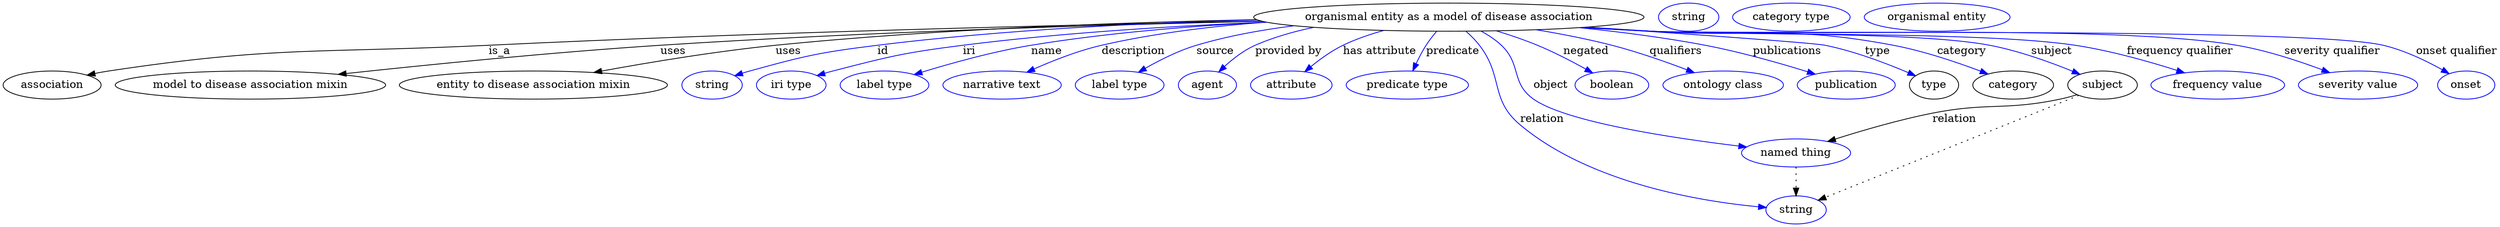 digraph {
	graph [bb="0,0,3178.4,283"];
	node [label="\N"];
	"organismal entity as a model of disease association"	[height=0.5,
		label="organismal entity as a model of disease association",
		pos="1843.4,265",
		width=6.9147];
	association	[height=0.5,
		pos="62.394,178",
		width=1.7332];
	"organismal entity as a model of disease association" -> association	[label=is_a,
		lp="633.39,221.5",
		pos="e,106.73,190.67 1604.3,259.94 1357.6,255.11 961.39,245.52 619.39,229 403.59,218.58 348.03,228.27 134.39,196 128.62,195.13 122.62,\
194.03 116.67,192.81"];
	"model to disease association mixin"	[height=0.5,
		pos="315.39,178",
		width=4.7843];
	"organismal entity as a model of disease association" -> "model to disease association mixin"	[label=uses,
		lp="853.89,221.5",
		pos="e,427.25,191.7 1605.1,259.78 1401.2,255.2 1099.7,246.11 837.39,229 700.1,220.04 542.99,204.24 437.31,192.79"];
	"entity to disease association mixin"	[height=0.5,
		pos="676.39,178",
		width=4.7482];
	"organismal entity as a model of disease association" -> "entity to disease association mixin"	[label=uses,
		lp="1000.9,221.5",
		pos="e,753.27,194.12 1598,261.83 1425.9,258.39 1190.6,249.86 984.39,229 909.34,221.41 824.81,207.28 763.32,195.98"];
	id	[color=blue,
		height=0.5,
		label=string,
		pos="903.39,178",
		width=1.0652];
	"organismal entity as a model of disease association" -> id	[color=blue,
		label=id,
		lp="1121.4,221.5",
		pos="e,932.38,190 1598.8,261.51 1456.9,257.75 1275,249 1114.4,229 1041,219.87 1022.6,215.72 951.39,196 948.28,195.14 945.09,194.18 941.89,\
193.16",
		style=solid];
	iri	[color=blue,
		height=0.5,
		label="iri type",
		pos="1004.4,178",
		width=1.2277];
	"organismal entity as a model of disease association" -> iri	[color=blue,
		label=iri,
		lp="1231.4,221.5",
		pos="e,1037.3,190.2 1610.8,258.57 1494.2,253.9 1350.9,245.2 1223.4,229 1148.8,219.52 1130.2,214.85 1057.4,196 1054,195.13 1050.5,194.16 \
1047.1,193.15",
		style=solid];
	name	[color=blue,
		height=0.5,
		label="label type",
		pos="1123.4,178",
		width=1.5707];
	"organismal entity as a model of disease association" -> name	[color=blue,
		label=name,
		lp="1330.4,221.5",
		pos="e,1161.2,191.46 1610.4,258.59 1516.7,253.84 1408,245.09 1310.4,229 1262.2,221.04 1208.3,205.98 1170.9,194.46",
		style=solid];
	description	[color=blue,
		height=0.5,
		label="narrative text",
		pos="1273.4,178",
		width=2.0943];
	"organismal entity as a model of disease association" -> description	[color=blue,
		label=description,
		lp="1440.9,221.5",
		pos="e,1304.9,194.45 1610.6,258.58 1542.3,253.51 1467.8,244.56 1400.4,229 1370.6,222.13 1338.6,209.5 1314.2,198.66",
		style=solid];
	source	[color=blue,
		height=0.5,
		label="label type",
		pos="1423.4,178",
		width=1.5707];
	"organismal entity as a model of disease association" -> source	[color=blue,
		label=source,
		lp="1545.4,221.5",
		pos="e,1447.3,194.34 1645.7,253.97 1604.1,248.68 1560.9,240.78 1521.4,229 1498.5,222.18 1474.7,210.11 1456.2,199.54",
		style=solid];
	"provided by"	[color=blue,
		height=0.5,
		label=agent,
		pos="1535.4,178",
		width=1.0291];
	"organismal entity as a model of disease association" -> "provided by"	[color=blue,
		label="provided by",
		lp="1638.9,221.5",
		pos="e,1549.8,194.79 1671.3,251.97 1645.5,246.67 1619.8,239.27 1596.4,229 1581.9,222.62 1568,211.77 1557.2,201.81",
		style=solid];
	"has attribute"	[color=blue,
		height=0.5,
		label=attribute,
		pos="1642.4,178",
		width=1.4443];
	"organismal entity as a model of disease association" -> "has attribute"	[color=blue,
		label="has attribute",
		lp="1755.4,221.5",
		pos="e,1659.6,195.09 1760.5,248.02 1742.8,243.11 1724.6,236.86 1708.4,229 1693.7,221.87 1679,211.21 1667.3,201.56",
		style=solid];
	predicate	[color=blue,
		height=0.5,
		label="predicate type",
		pos="1790.4,178",
		width=2.1665];
	"organismal entity as a model of disease association" -> predicate	[color=blue,
		label=predicate,
		lp="1848.4,221.5",
		pos="e,1797.4,196.22 1827.8,246.84 1823.2,241.35 1818.3,235.11 1814.4,229 1809.7,221.62 1805.3,213.17 1801.6,205.34",
		style=solid];
	object	[color=blue,
		height=0.5,
		label="named thing",
		pos="2286.4,91",
		width=1.9318];
	"organismal entity as a model of disease association" -> object	[color=blue,
		label=object,
		lp="1973.4,178",
		pos="e,2223.3,98.659 1884.4,247.16 1893.6,242.19 1902.9,236.13 1910.4,229 1936.3,204.48 1922.3,180.65 1951.4,160 1992.7,130.7 2127.7,\
110.26 2213.2,99.875",
		style=solid];
	relation	[color=blue,
		height=0.5,
		label=string,
		pos="2286.4,18",
		width=1.0652];
	"organismal entity as a model of disease association" -> relation	[color=blue,
		label=relation,
		lp="1962.4,134.5",
		pos="e,2248.5,21.121 1865.4,246.76 1871.4,241.47 1877.5,235.35 1882.4,229 1913.4,188.66 1895.4,159.72 1934.4,127 2023.7,51.969 2164.6,\
29.028 2238.1,22.041",
		style=solid];
	negated	[color=blue,
		height=0.5,
		label=boolean,
		pos="2051.4,178",
		width=1.2999];
	"organismal entity as a model of disease association" -> negated	[color=blue,
		label=negated,
		lp="2018.4,221.5",
		pos="e,2027,193.44 1903.9,247.49 1921.1,242.21 1939.7,235.91 1956.4,229 1977.5,220.26 2000.2,208.42 2018.1,198.46",
		style=solid];
	qualifiers	[color=blue,
		height=0.5,
		label="ontology class",
		pos="2192.4,178",
		width=2.1304];
	"organismal entity as a model of disease association" -> qualifiers	[color=blue,
		label=qualifiers,
		lp="2132.9,221.5",
		pos="e,2155.8,193.95 1955.1,248.88 1986.5,243.64 2020.5,237.02 2051.4,229 2083.6,220.64 2119,208.11 2146.2,197.68",
		style=solid];
	publications	[color=blue,
		height=0.5,
		label=publication,
		pos="2349.4,178",
		width=1.7332];
	"organismal entity as a model of disease association" -> publications	[color=blue,
		label=publications,
		lp="2274.4,221.5",
		pos="e,2310,192.03 2009.7,251.58 2061.4,246.28 2118.5,238.95 2170.4,229 2215,220.44 2264.7,206.18 2300.4,195.07",
		style=solid];
	type	[height=0.5,
		pos="2461.4,178",
		width=0.86659];
	"organismal entity as a model of disease association" -> type	[color=blue,
		label=type,
		lp="2389.4,221.5",
		pos="e,2437.9,189.86 2018.8,252.22 2149.3,243.29 2307.3,232.05 2322.4,229 2360,221.43 2401,205.67 2428.7,193.85",
		style=solid];
	category	[height=0.5,
		pos="2562.4,178",
		width=1.4263];
	"organismal entity as a model of disease association" -> category	[color=blue,
		label=category,
		lp="2496.9,221.5",
		pos="e,2530.2,192.22 2019.3,252.23 2046.8,250.45 2074.8,248.65 2101.4,247 2238.3,238.49 2274.7,254.51 2409.4,229 2448,221.68 2490.4,207.29 \
2520.8,195.82",
		style=solid];
	subject	[height=0.5,
		pos="2676.4,178",
		width=1.2277];
	"organismal entity as a model of disease association" -> subject	[color=blue,
		label=subject,
		lp="2611.4,221.5",
		pos="e,2647.6,191.82 2016.5,252.02 2044.9,250.22 2073.9,248.48 2101.4,247 2197.1,241.85 2438.2,246.91 2532.4,229 2569.3,221.99 2609.5,\
207.41 2638,195.79",
		style=solid];
	"frequency qualifier"	[color=blue,
		height=0.5,
		label="frequency value",
		pos="2823.4,178",
		width=2.3651];
	"organismal entity as a model of disease association" -> "frequency qualifier"	[color=blue,
		label="frequency qualifier",
		lp="2775.4,221.5",
		pos="e,2781,193.7 2014.7,251.93 2043.7,250.11 2073.4,248.39 2101.4,247 2221.3,241.05 2522.7,247.03 2641.4,229 2686,222.23 2735.2,208.3 \
2771.2,196.86",
		style=solid];
	"severity qualifier"	[color=blue,
		height=0.5,
		label="severity value",
		pos="3002.4,178",
		width=2.1123];
	"organismal entity as a model of disease association" -> "severity qualifier"	[color=blue,
		label="severity qualifier",
		lp="2969.4,221.5",
		pos="e,2966.2,193.97 2013,251.81 2042.5,249.99 2072.8,248.29 2101.4,247 2267.1,239.55 2683.9,256.74 2847.4,229 2885.1,222.6 2926.3,208.99 \
2956.7,197.58",
		style=solid];
	"onset qualifier"	[color=blue,
		height=0.5,
		label=onset,
		pos="3139.4,178",
		width=1.011];
	"organismal entity as a model of disease association" -> "onset qualifier"	[color=blue,
		label="onset qualifier",
		lp="3126.9,221.5",
		pos="e,3117.9,192.61 2012.3,251.74 2042,249.91 2072.6,248.23 2101.4,247 2205,242.59 2933.5,252.83 3034.4,229 3061,222.72 3088.8,209.12 \
3109.1,197.68",
		style=solid];
	object -> relation	[pos="e,2286.4,36.029 2286.4,72.813 2286.4,64.789 2286.4,55.047 2286.4,46.069",
		style=dotted];
	association_type	[color=blue,
		height=0.5,
		label=string,
		pos="2148.4,265",
		width=1.0652];
	association_category	[color=blue,
		height=0.5,
		label="category type",
		pos="2279.4,265",
		width=2.0762];
	subject -> object	[label=relation,
		lp="2488.4,134.5",
		pos="e,2326.7,105.69 2643.8,165.63 2636.8,163.5 2629.4,161.48 2622.4,160 2551.5,145.05 2531.5,156.05 2460.4,142 2418,133.62 2371,119.83 \
2336.5,108.85"];
	subject -> relation	[pos="e,2314.5,30.402 2646.1,164.73 2575.7,136.19 2400.9,65.387 2323.9,34.182",
		style=dotted];
	"organismal entity as a model of disease association_subject"	[color=blue,
		height=0.5,
		label="organismal entity",
		pos="2465.4,265",
		width=2.5817];
}
